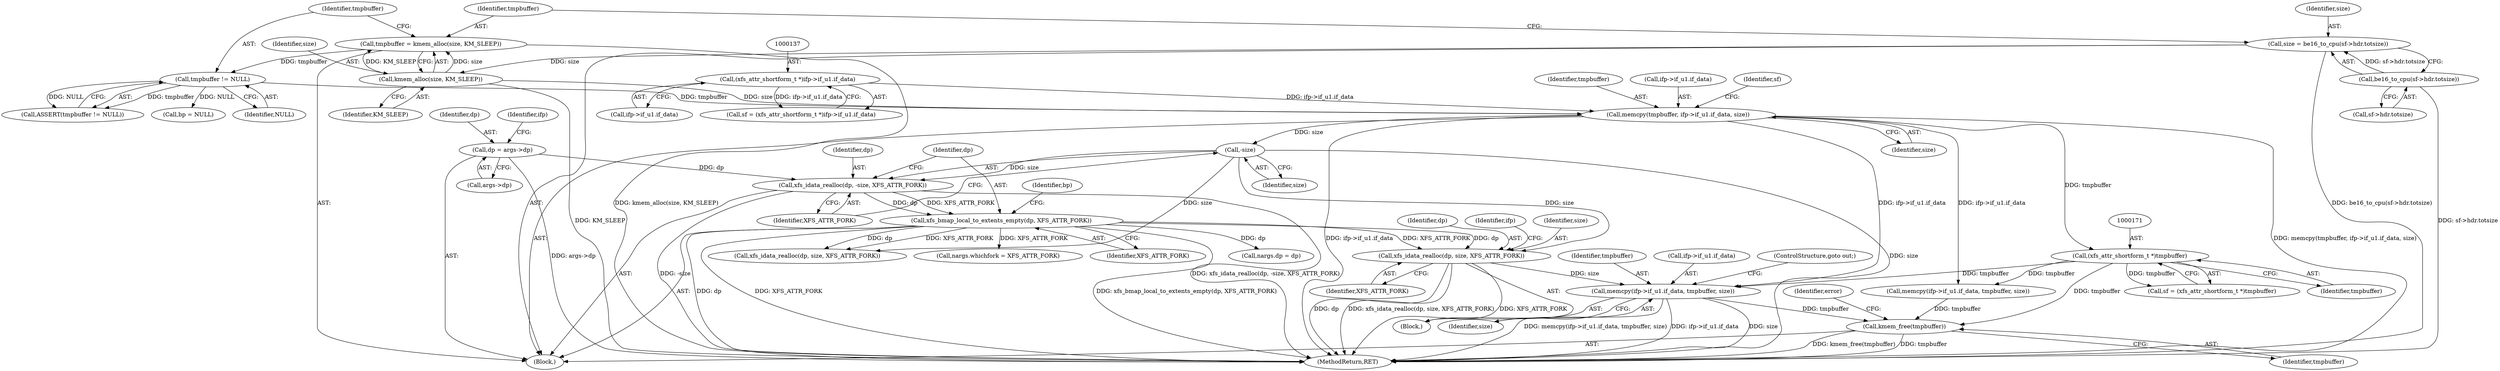 digraph "0_linux_bb3d48dcf86a97dc25fe9fc2c11938e19cb4399a@API" {
"1000203" [label="(Call,memcpy(ifp->if_u1.if_data, tmpbuffer, size))"];
"1000160" [label="(Call,memcpy(tmpbuffer, ifp->if_u1.if_data, size))"];
"1000157" [label="(Call,tmpbuffer != NULL)"];
"1000151" [label="(Call,tmpbuffer = kmem_alloc(size, KM_SLEEP))"];
"1000153" [label="(Call,kmem_alloc(size, KM_SLEEP))"];
"1000143" [label="(Call,size = be16_to_cpu(sf->hdr.totsize))"];
"1000145" [label="(Call,be16_to_cpu(sf->hdr.totsize))"];
"1000136" [label="(Call,(xfs_attr_shortform_t *)ifp->if_u1.if_data)"];
"1000170" [label="(Call,(xfs_attr_shortform_t *)tmpbuffer)"];
"1000199" [label="(Call,xfs_idata_realloc(dp, size, XFS_ATTR_FORK))"];
"1000178" [label="(Call,xfs_bmap_local_to_extents_empty(dp, XFS_ATTR_FORK))"];
"1000173" [label="(Call,xfs_idata_realloc(dp, -size, XFS_ATTR_FORK))"];
"1000124" [label="(Call,dp = args->dp)"];
"1000175" [label="(Call,-size)"];
"1000418" [label="(Call,kmem_free(tmpbuffer))"];
"1000160" [label="(Call,memcpy(tmpbuffer, ifp->if_u1.if_data, size))"];
"1000240" [label="(Call,memcpy(ifp->if_u1.if_data, tmpbuffer, size))"];
"1000157" [label="(Call,tmpbuffer != NULL)"];
"1000138" [label="(Call,ifp->if_u1.if_data)"];
"1000156" [label="(Call,ASSERT(tmpbuffer != NULL))"];
"1000422" [label="(MethodReturn,RET)"];
"1000158" [label="(Identifier,tmpbuffer)"];
"1000146" [label="(Call,sf->hdr.totsize)"];
"1000161" [label="(Identifier,tmpbuffer)"];
"1000175" [label="(Call,-size)"];
"1000201" [label="(Identifier,size)"];
"1000257" [label="(Call,nargs.dp = dp)"];
"1000162" [label="(Call,ifp->if_u1.if_data)"];
"1000155" [label="(Identifier,KM_SLEEP)"];
"1000177" [label="(Identifier,XFS_ATTR_FORK)"];
"1000199" [label="(Call,xfs_idata_realloc(dp, size, XFS_ATTR_FORK))"];
"1000130" [label="(Identifier,ifp)"];
"1000176" [label="(Identifier,size)"];
"1000204" [label="(Call,ifp->if_u1.if_data)"];
"1000169" [label="(Identifier,sf)"];
"1000179" [label="(Identifier,dp)"];
"1000203" [label="(Call,memcpy(ifp->if_u1.if_data, tmpbuffer, size))"];
"1000211" [label="(ControlStructure,goto out;)"];
"1000209" [label="(Identifier,tmpbuffer)"];
"1000192" [label="(Block,)"];
"1000136" [label="(Call,(xfs_attr_shortform_t *)ifp->if_u1.if_data)"];
"1000170" [label="(Call,(xfs_attr_shortform_t *)tmpbuffer)"];
"1000125" [label="(Identifier,dp)"];
"1000236" [label="(Call,xfs_idata_realloc(dp, size, XFS_ATTR_FORK))"];
"1000168" [label="(Call,sf = (xfs_attr_shortform_t *)tmpbuffer)"];
"1000143" [label="(Call,size = be16_to_cpu(sf->hdr.totsize))"];
"1000418" [label="(Call,kmem_free(tmpbuffer))"];
"1000181" [label="(Call,bp = NULL)"];
"1000154" [label="(Identifier,size)"];
"1000200" [label="(Identifier,dp)"];
"1000167" [label="(Identifier,size)"];
"1000290" [label="(Call,nargs.whichfork = XFS_ATTR_FORK)"];
"1000134" [label="(Call,sf = (xfs_attr_shortform_t *)ifp->if_u1.if_data)"];
"1000159" [label="(Identifier,NULL)"];
"1000206" [label="(Identifier,ifp)"];
"1000174" [label="(Identifier,dp)"];
"1000210" [label="(Identifier,size)"];
"1000419" [label="(Identifier,tmpbuffer)"];
"1000110" [label="(Block,)"];
"1000178" [label="(Call,xfs_bmap_local_to_extents_empty(dp, XFS_ATTR_FORK))"];
"1000172" [label="(Identifier,tmpbuffer)"];
"1000182" [label="(Identifier,bp)"];
"1000173" [label="(Call,xfs_idata_realloc(dp, -size, XFS_ATTR_FORK))"];
"1000153" [label="(Call,kmem_alloc(size, KM_SLEEP))"];
"1000151" [label="(Call,tmpbuffer = kmem_alloc(size, KM_SLEEP))"];
"1000145" [label="(Call,be16_to_cpu(sf->hdr.totsize))"];
"1000180" [label="(Identifier,XFS_ATTR_FORK)"];
"1000126" [label="(Call,args->dp)"];
"1000152" [label="(Identifier,tmpbuffer)"];
"1000144" [label="(Identifier,size)"];
"1000421" [label="(Identifier,error)"];
"1000124" [label="(Call,dp = args->dp)"];
"1000202" [label="(Identifier,XFS_ATTR_FORK)"];
"1000203" -> "1000192"  [label="AST: "];
"1000203" -> "1000210"  [label="CFG: "];
"1000204" -> "1000203"  [label="AST: "];
"1000209" -> "1000203"  [label="AST: "];
"1000210" -> "1000203"  [label="AST: "];
"1000211" -> "1000203"  [label="CFG: "];
"1000203" -> "1000422"  [label="DDG: size"];
"1000203" -> "1000422"  [label="DDG: memcpy(ifp->if_u1.if_data, tmpbuffer, size)"];
"1000203" -> "1000422"  [label="DDG: ifp->if_u1.if_data"];
"1000160" -> "1000203"  [label="DDG: ifp->if_u1.if_data"];
"1000170" -> "1000203"  [label="DDG: tmpbuffer"];
"1000199" -> "1000203"  [label="DDG: size"];
"1000203" -> "1000418"  [label="DDG: tmpbuffer"];
"1000160" -> "1000110"  [label="AST: "];
"1000160" -> "1000167"  [label="CFG: "];
"1000161" -> "1000160"  [label="AST: "];
"1000162" -> "1000160"  [label="AST: "];
"1000167" -> "1000160"  [label="AST: "];
"1000169" -> "1000160"  [label="CFG: "];
"1000160" -> "1000422"  [label="DDG: memcpy(tmpbuffer, ifp->if_u1.if_data, size)"];
"1000160" -> "1000422"  [label="DDG: ifp->if_u1.if_data"];
"1000157" -> "1000160"  [label="DDG: tmpbuffer"];
"1000136" -> "1000160"  [label="DDG: ifp->if_u1.if_data"];
"1000153" -> "1000160"  [label="DDG: size"];
"1000160" -> "1000170"  [label="DDG: tmpbuffer"];
"1000160" -> "1000175"  [label="DDG: size"];
"1000160" -> "1000240"  [label="DDG: ifp->if_u1.if_data"];
"1000157" -> "1000156"  [label="AST: "];
"1000157" -> "1000159"  [label="CFG: "];
"1000158" -> "1000157"  [label="AST: "];
"1000159" -> "1000157"  [label="AST: "];
"1000156" -> "1000157"  [label="CFG: "];
"1000157" -> "1000156"  [label="DDG: tmpbuffer"];
"1000157" -> "1000156"  [label="DDG: NULL"];
"1000151" -> "1000157"  [label="DDG: tmpbuffer"];
"1000157" -> "1000181"  [label="DDG: NULL"];
"1000151" -> "1000110"  [label="AST: "];
"1000151" -> "1000153"  [label="CFG: "];
"1000152" -> "1000151"  [label="AST: "];
"1000153" -> "1000151"  [label="AST: "];
"1000158" -> "1000151"  [label="CFG: "];
"1000151" -> "1000422"  [label="DDG: kmem_alloc(size, KM_SLEEP)"];
"1000153" -> "1000151"  [label="DDG: size"];
"1000153" -> "1000151"  [label="DDG: KM_SLEEP"];
"1000153" -> "1000155"  [label="CFG: "];
"1000154" -> "1000153"  [label="AST: "];
"1000155" -> "1000153"  [label="AST: "];
"1000153" -> "1000422"  [label="DDG: KM_SLEEP"];
"1000143" -> "1000153"  [label="DDG: size"];
"1000143" -> "1000110"  [label="AST: "];
"1000143" -> "1000145"  [label="CFG: "];
"1000144" -> "1000143"  [label="AST: "];
"1000145" -> "1000143"  [label="AST: "];
"1000152" -> "1000143"  [label="CFG: "];
"1000143" -> "1000422"  [label="DDG: be16_to_cpu(sf->hdr.totsize)"];
"1000145" -> "1000143"  [label="DDG: sf->hdr.totsize"];
"1000145" -> "1000146"  [label="CFG: "];
"1000146" -> "1000145"  [label="AST: "];
"1000145" -> "1000422"  [label="DDG: sf->hdr.totsize"];
"1000136" -> "1000134"  [label="AST: "];
"1000136" -> "1000138"  [label="CFG: "];
"1000137" -> "1000136"  [label="AST: "];
"1000138" -> "1000136"  [label="AST: "];
"1000134" -> "1000136"  [label="CFG: "];
"1000136" -> "1000134"  [label="DDG: ifp->if_u1.if_data"];
"1000170" -> "1000168"  [label="AST: "];
"1000170" -> "1000172"  [label="CFG: "];
"1000171" -> "1000170"  [label="AST: "];
"1000172" -> "1000170"  [label="AST: "];
"1000168" -> "1000170"  [label="CFG: "];
"1000170" -> "1000168"  [label="DDG: tmpbuffer"];
"1000170" -> "1000240"  [label="DDG: tmpbuffer"];
"1000170" -> "1000418"  [label="DDG: tmpbuffer"];
"1000199" -> "1000192"  [label="AST: "];
"1000199" -> "1000202"  [label="CFG: "];
"1000200" -> "1000199"  [label="AST: "];
"1000201" -> "1000199"  [label="AST: "];
"1000202" -> "1000199"  [label="AST: "];
"1000206" -> "1000199"  [label="CFG: "];
"1000199" -> "1000422"  [label="DDG: dp"];
"1000199" -> "1000422"  [label="DDG: xfs_idata_realloc(dp, size, XFS_ATTR_FORK)"];
"1000199" -> "1000422"  [label="DDG: XFS_ATTR_FORK"];
"1000178" -> "1000199"  [label="DDG: dp"];
"1000178" -> "1000199"  [label="DDG: XFS_ATTR_FORK"];
"1000175" -> "1000199"  [label="DDG: size"];
"1000178" -> "1000110"  [label="AST: "];
"1000178" -> "1000180"  [label="CFG: "];
"1000179" -> "1000178"  [label="AST: "];
"1000180" -> "1000178"  [label="AST: "];
"1000182" -> "1000178"  [label="CFG: "];
"1000178" -> "1000422"  [label="DDG: xfs_bmap_local_to_extents_empty(dp, XFS_ATTR_FORK)"];
"1000178" -> "1000422"  [label="DDG: dp"];
"1000178" -> "1000422"  [label="DDG: XFS_ATTR_FORK"];
"1000173" -> "1000178"  [label="DDG: dp"];
"1000173" -> "1000178"  [label="DDG: XFS_ATTR_FORK"];
"1000178" -> "1000236"  [label="DDG: dp"];
"1000178" -> "1000236"  [label="DDG: XFS_ATTR_FORK"];
"1000178" -> "1000257"  [label="DDG: dp"];
"1000178" -> "1000290"  [label="DDG: XFS_ATTR_FORK"];
"1000173" -> "1000110"  [label="AST: "];
"1000173" -> "1000177"  [label="CFG: "];
"1000174" -> "1000173"  [label="AST: "];
"1000175" -> "1000173"  [label="AST: "];
"1000177" -> "1000173"  [label="AST: "];
"1000179" -> "1000173"  [label="CFG: "];
"1000173" -> "1000422"  [label="DDG: xfs_idata_realloc(dp, -size, XFS_ATTR_FORK)"];
"1000173" -> "1000422"  [label="DDG: -size"];
"1000124" -> "1000173"  [label="DDG: dp"];
"1000175" -> "1000173"  [label="DDG: size"];
"1000124" -> "1000110"  [label="AST: "];
"1000124" -> "1000126"  [label="CFG: "];
"1000125" -> "1000124"  [label="AST: "];
"1000126" -> "1000124"  [label="AST: "];
"1000130" -> "1000124"  [label="CFG: "];
"1000124" -> "1000422"  [label="DDG: args->dp"];
"1000175" -> "1000176"  [label="CFG: "];
"1000176" -> "1000175"  [label="AST: "];
"1000177" -> "1000175"  [label="CFG: "];
"1000175" -> "1000422"  [label="DDG: size"];
"1000175" -> "1000236"  [label="DDG: size"];
"1000418" -> "1000110"  [label="AST: "];
"1000418" -> "1000419"  [label="CFG: "];
"1000419" -> "1000418"  [label="AST: "];
"1000421" -> "1000418"  [label="CFG: "];
"1000418" -> "1000422"  [label="DDG: kmem_free(tmpbuffer)"];
"1000418" -> "1000422"  [label="DDG: tmpbuffer"];
"1000240" -> "1000418"  [label="DDG: tmpbuffer"];
}

